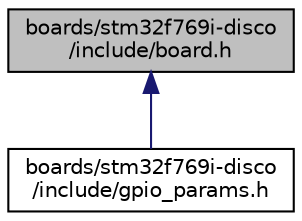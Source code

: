 digraph "boards/stm32f769i-disco/include/board.h"
{
 // LATEX_PDF_SIZE
  edge [fontname="Helvetica",fontsize="10",labelfontname="Helvetica",labelfontsize="10"];
  node [fontname="Helvetica",fontsize="10",shape=record];
  Node1 [label="boards/stm32f769i-disco\l/include/board.h",height=0.2,width=0.4,color="black", fillcolor="grey75", style="filled", fontcolor="black",tooltip="Board specific definitions for the STM32F769I-DISCO board."];
  Node1 -> Node2 [dir="back",color="midnightblue",fontsize="10",style="solid",fontname="Helvetica"];
  Node2 [label="boards/stm32f769i-disco\l/include/gpio_params.h",height=0.2,width=0.4,color="black", fillcolor="white", style="filled",URL="$stm32f769i-disco_2include_2gpio__params_8h.html",tooltip="Board specific configuration of direct mapped GPIOs."];
}

